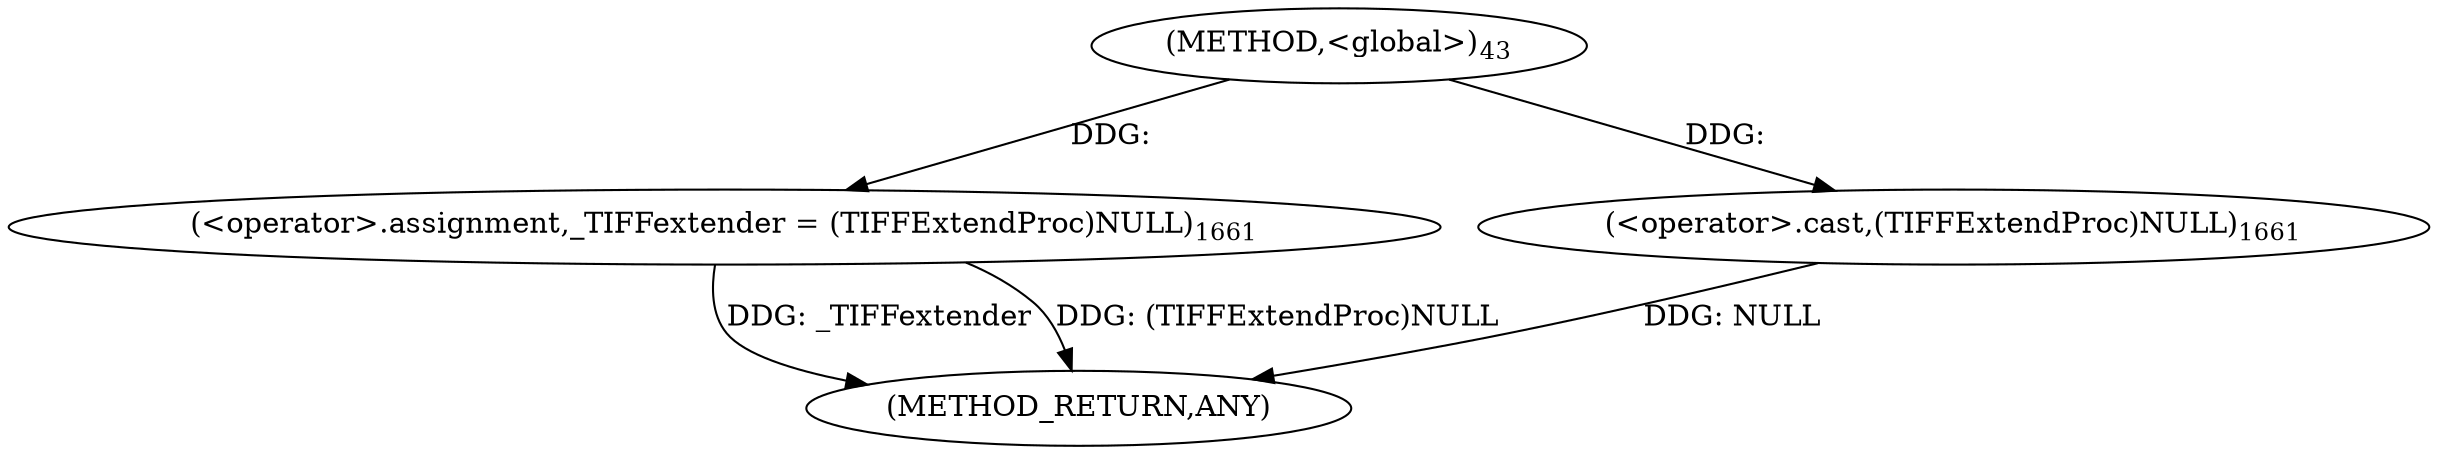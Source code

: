 digraph "&lt;global&gt;" {  
"39646" [label = <(METHOD,&lt;global&gt;)<SUB>43</SUB>> ]
"45141" [label = <(METHOD_RETURN,ANY)> ]
"43602" [label = <(&lt;operator&gt;.assignment,_TIFFextender = (TIFFExtendProc)NULL)<SUB>1661</SUB>> ]
"43604" [label = <(&lt;operator&gt;.cast,(TIFFExtendProc)NULL)<SUB>1661</SUB>> ]
  "43602" -> "45141"  [ label = "DDG: _TIFFextender"] 
  "43602" -> "45141"  [ label = "DDG: (TIFFExtendProc)NULL"] 
  "43604" -> "45141"  [ label = "DDG: NULL"] 
  "39646" -> "43602"  [ label = "DDG: "] 
  "39646" -> "43604"  [ label = "DDG: "] 
}
